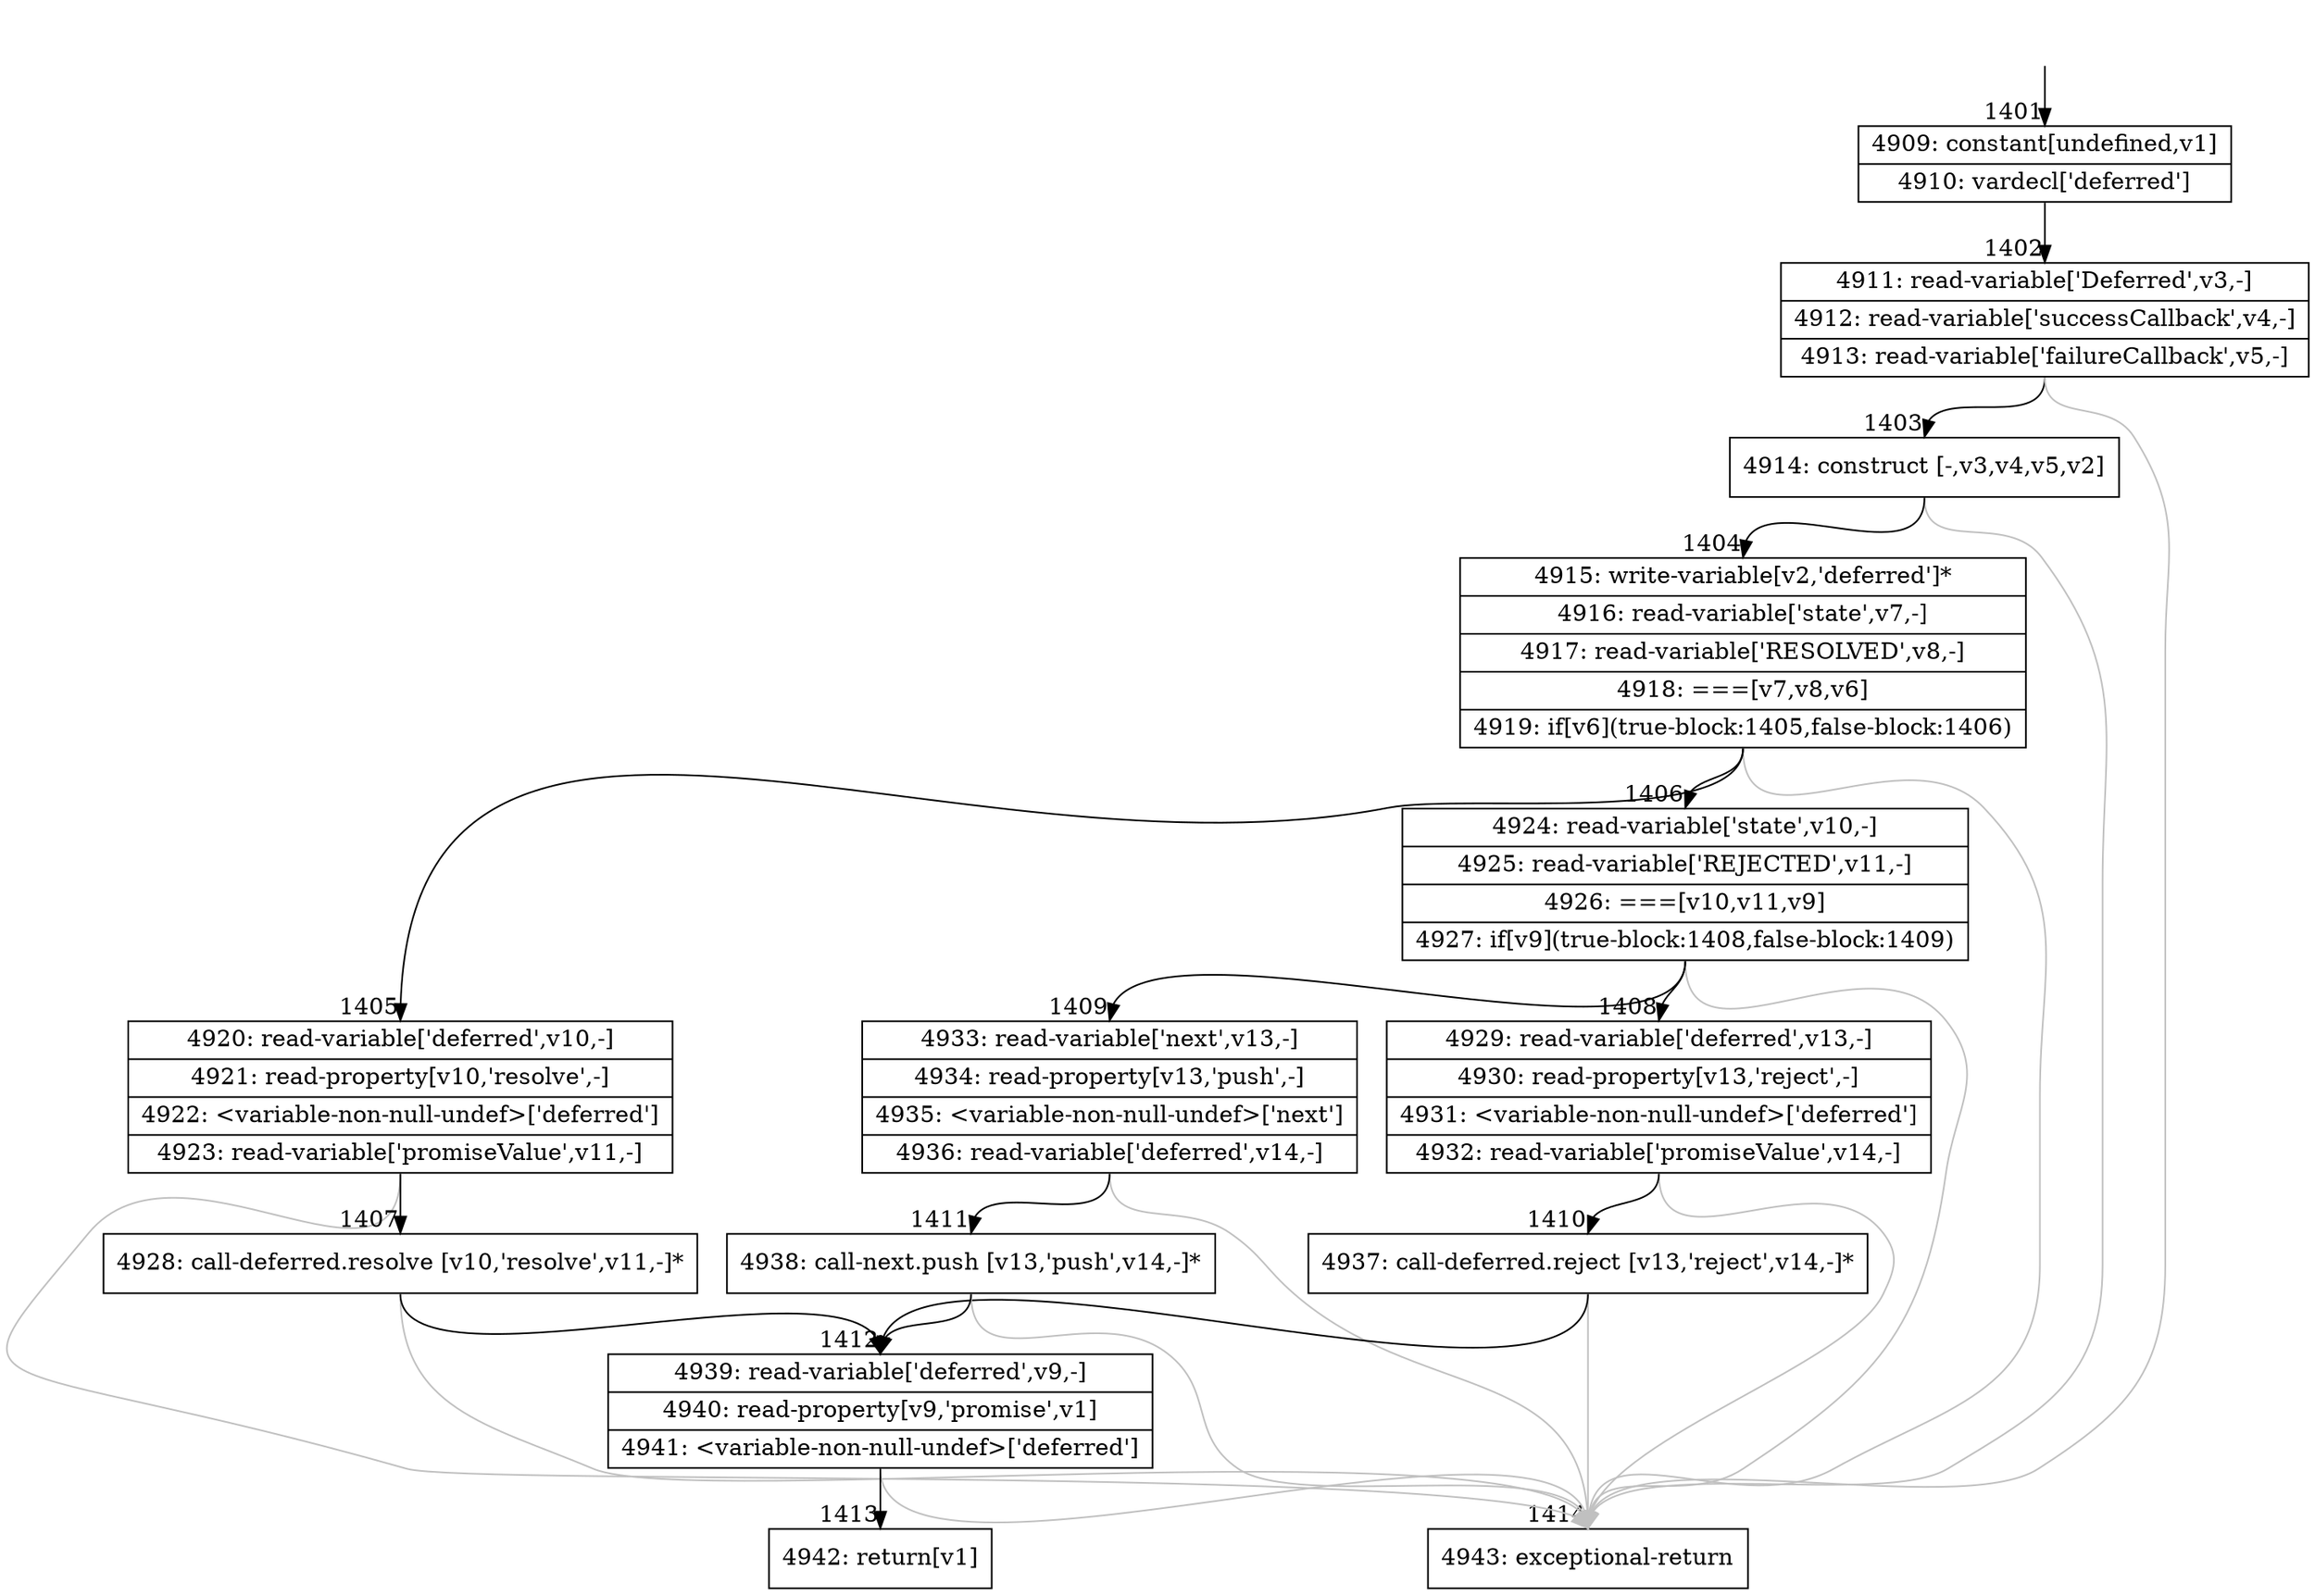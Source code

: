 digraph {
rankdir="TD"
BB_entry59[shape=none,label=""];
BB_entry59 -> BB1401 [tailport=s, headport=n, headlabel="    1401"]
BB1401 [shape=record label="{4909: constant[undefined,v1]|4910: vardecl['deferred']}" ] 
BB1401 -> BB1402 [tailport=s, headport=n, headlabel="      1402"]
BB1402 [shape=record label="{4911: read-variable['Deferred',v3,-]|4912: read-variable['successCallback',v4,-]|4913: read-variable['failureCallback',v5,-]}" ] 
BB1402 -> BB1403 [tailport=s, headport=n, headlabel="      1403"]
BB1402 -> BB1414 [tailport=s, headport=n, color=gray, headlabel="      1414"]
BB1403 [shape=record label="{4914: construct [-,v3,v4,v5,v2]}" ] 
BB1403 -> BB1404 [tailport=s, headport=n, headlabel="      1404"]
BB1403 -> BB1414 [tailport=s, headport=n, color=gray]
BB1404 [shape=record label="{4915: write-variable[v2,'deferred']*|4916: read-variable['state',v7,-]|4917: read-variable['RESOLVED',v8,-]|4918: ===[v7,v8,v6]|4919: if[v6](true-block:1405,false-block:1406)}" ] 
BB1404 -> BB1405 [tailport=s, headport=n, headlabel="      1405"]
BB1404 -> BB1406 [tailport=s, headport=n, headlabel="      1406"]
BB1404 -> BB1414 [tailport=s, headport=n, color=gray]
BB1405 [shape=record label="{4920: read-variable['deferred',v10,-]|4921: read-property[v10,'resolve',-]|4922: \<variable-non-null-undef\>['deferred']|4923: read-variable['promiseValue',v11,-]}" ] 
BB1405 -> BB1407 [tailport=s, headport=n, headlabel="      1407"]
BB1405 -> BB1414 [tailport=s, headport=n, color=gray]
BB1406 [shape=record label="{4924: read-variable['state',v10,-]|4925: read-variable['REJECTED',v11,-]|4926: ===[v10,v11,v9]|4927: if[v9](true-block:1408,false-block:1409)}" ] 
BB1406 -> BB1408 [tailport=s, headport=n, headlabel="      1408"]
BB1406 -> BB1409 [tailport=s, headport=n, headlabel="      1409"]
BB1406 -> BB1414 [tailport=s, headport=n, color=gray]
BB1407 [shape=record label="{4928: call-deferred.resolve [v10,'resolve',v11,-]*}" ] 
BB1407 -> BB1412 [tailport=s, headport=n, headlabel="      1412"]
BB1407 -> BB1414 [tailport=s, headport=n, color=gray]
BB1408 [shape=record label="{4929: read-variable['deferred',v13,-]|4930: read-property[v13,'reject',-]|4931: \<variable-non-null-undef\>['deferred']|4932: read-variable['promiseValue',v14,-]}" ] 
BB1408 -> BB1410 [tailport=s, headport=n, headlabel="      1410"]
BB1408 -> BB1414 [tailport=s, headport=n, color=gray]
BB1409 [shape=record label="{4933: read-variable['next',v13,-]|4934: read-property[v13,'push',-]|4935: \<variable-non-null-undef\>['next']|4936: read-variable['deferred',v14,-]}" ] 
BB1409 -> BB1411 [tailport=s, headport=n, headlabel="      1411"]
BB1409 -> BB1414 [tailport=s, headport=n, color=gray]
BB1410 [shape=record label="{4937: call-deferred.reject [v13,'reject',v14,-]*}" ] 
BB1410 -> BB1412 [tailport=s, headport=n]
BB1410 -> BB1414 [tailport=s, headport=n, color=gray]
BB1411 [shape=record label="{4938: call-next.push [v13,'push',v14,-]*}" ] 
BB1411 -> BB1412 [tailport=s, headport=n]
BB1411 -> BB1414 [tailport=s, headport=n, color=gray]
BB1412 [shape=record label="{4939: read-variable['deferred',v9,-]|4940: read-property[v9,'promise',v1]|4941: \<variable-non-null-undef\>['deferred']}" ] 
BB1412 -> BB1413 [tailport=s, headport=n, headlabel="      1413"]
BB1412 -> BB1414 [tailport=s, headport=n, color=gray]
BB1413 [shape=record label="{4942: return[v1]}" ] 
BB1414 [shape=record label="{4943: exceptional-return}" ] 
//#$~ 905
}
